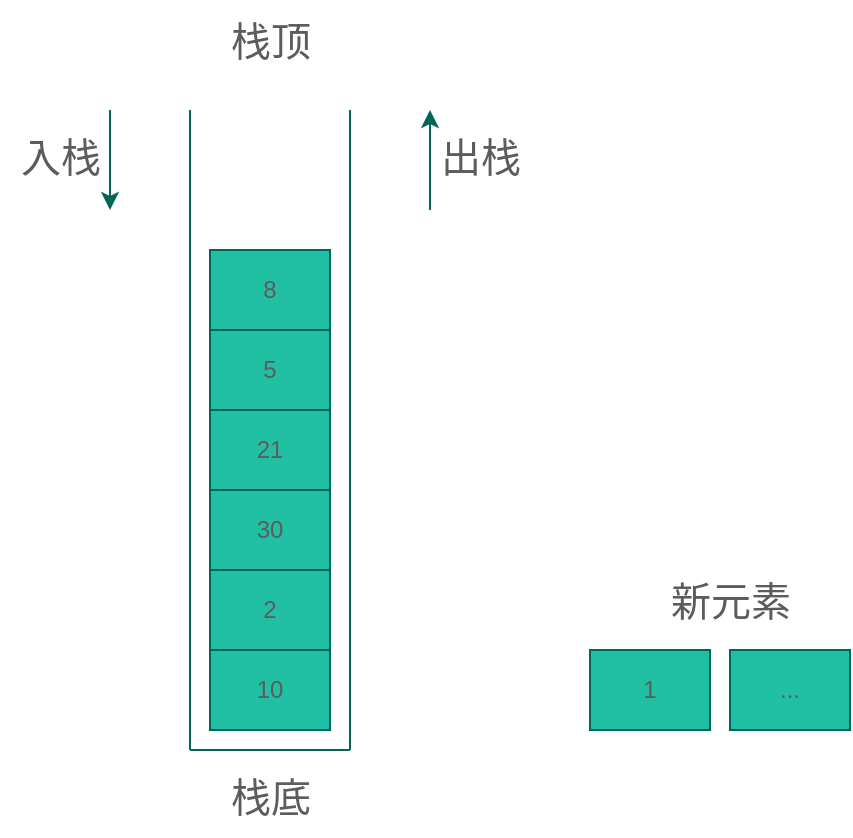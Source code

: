 <mxfile version="27.0.5">
  <diagram name="第 1 页" id="FyToPon9Wm2-XqfFhOSk">
    <mxGraphModel dx="1018" dy="674" grid="1" gridSize="10" guides="1" tooltips="1" connect="1" arrows="1" fold="1" page="1" pageScale="1" pageWidth="827" pageHeight="1169" math="0" shadow="0">
      <root>
        <mxCell id="0" />
        <mxCell id="1" parent="0" />
        <mxCell id="-WHN5wgj2qDuHclkZKBB-1" value="" style="endArrow=none;html=1;rounded=0;labelBackgroundColor=none;strokeColor=#006658;fontColor=default;" parent="1" edge="1">
          <mxGeometry width="50" height="50" relative="1" as="geometry">
            <mxPoint x="160" y="440" as="sourcePoint" />
            <mxPoint x="240" y="440" as="targetPoint" />
          </mxGeometry>
        </mxCell>
        <mxCell id="-WHN5wgj2qDuHclkZKBB-2" value="" style="endArrow=none;html=1;rounded=0;labelBackgroundColor=none;strokeColor=#006658;fontColor=default;" parent="1" edge="1">
          <mxGeometry width="50" height="50" relative="1" as="geometry">
            <mxPoint x="160" y="440" as="sourcePoint" />
            <mxPoint x="160" y="120" as="targetPoint" />
          </mxGeometry>
        </mxCell>
        <mxCell id="-WHN5wgj2qDuHclkZKBB-3" value="" style="endArrow=none;html=1;rounded=0;labelBackgroundColor=none;strokeColor=#006658;fontColor=default;" parent="1" edge="1">
          <mxGeometry width="50" height="50" relative="1" as="geometry">
            <mxPoint x="240" y="440" as="sourcePoint" />
            <mxPoint x="240" y="120" as="targetPoint" />
          </mxGeometry>
        </mxCell>
        <mxCell id="-WHN5wgj2qDuHclkZKBB-4" value="10" style="rounded=0;whiteSpace=wrap;html=1;labelBackgroundColor=none;fillColor=#21C0A5;strokeColor=#006658;fontColor=#5C5C5C;" parent="1" vertex="1">
          <mxGeometry x="170" y="390" width="60" height="40" as="geometry" />
        </mxCell>
        <mxCell id="-WHN5wgj2qDuHclkZKBB-5" value="2" style="rounded=0;whiteSpace=wrap;html=1;labelBackgroundColor=none;fillColor=#21C0A5;strokeColor=#006658;fontColor=#5C5C5C;" parent="1" vertex="1">
          <mxGeometry x="170" y="350" width="60" height="40" as="geometry" />
        </mxCell>
        <mxCell id="-WHN5wgj2qDuHclkZKBB-6" value="30" style="rounded=0;whiteSpace=wrap;html=1;labelBackgroundColor=none;fillColor=#21C0A5;strokeColor=#006658;fontColor=#5C5C5C;" parent="1" vertex="1">
          <mxGeometry x="170" y="310" width="60" height="40" as="geometry" />
        </mxCell>
        <mxCell id="-WHN5wgj2qDuHclkZKBB-7" value="21" style="rounded=0;whiteSpace=wrap;html=1;labelBackgroundColor=none;fillColor=#21C0A5;strokeColor=#006658;fontColor=#5C5C5C;" parent="1" vertex="1">
          <mxGeometry x="170" y="270" width="60" height="40" as="geometry" />
        </mxCell>
        <mxCell id="-WHN5wgj2qDuHclkZKBB-8" value="5" style="rounded=0;whiteSpace=wrap;html=1;labelBackgroundColor=none;fillColor=#21C0A5;strokeColor=#006658;fontColor=#5C5C5C;" parent="1" vertex="1">
          <mxGeometry x="170" y="230" width="60" height="40" as="geometry" />
        </mxCell>
        <mxCell id="-WHN5wgj2qDuHclkZKBB-9" value="8" style="rounded=0;whiteSpace=wrap;html=1;labelBackgroundColor=none;fillColor=#21C0A5;strokeColor=#006658;fontColor=#5C5C5C;" parent="1" vertex="1">
          <mxGeometry x="170" y="190" width="60" height="40" as="geometry" />
        </mxCell>
        <mxCell id="-WHN5wgj2qDuHclkZKBB-10" value="栈顶" style="text;html=1;align=center;verticalAlign=middle;resizable=0;points=[];autosize=1;strokeColor=none;fillColor=none;labelBackgroundColor=none;fontColor=#5C5C5C;fontSize=20;" parent="1" vertex="1">
          <mxGeometry x="170" y="65" width="60" height="40" as="geometry" />
        </mxCell>
        <mxCell id="-WHN5wgj2qDuHclkZKBB-11" value="栈底" style="text;html=1;align=center;verticalAlign=middle;resizable=0;points=[];autosize=1;strokeColor=none;fillColor=none;labelBackgroundColor=none;fontColor=#5C5C5C;fontSize=20;" parent="1" vertex="1">
          <mxGeometry x="170" y="443" width="60" height="40" as="geometry" />
        </mxCell>
        <mxCell id="-WHN5wgj2qDuHclkZKBB-12" value="" style="endArrow=classic;html=1;rounded=0;labelBackgroundColor=none;strokeColor=#006658;fontColor=default;" parent="1" edge="1">
          <mxGeometry width="50" height="50" relative="1" as="geometry">
            <mxPoint x="120" y="120" as="sourcePoint" />
            <mxPoint x="120" y="170" as="targetPoint" />
          </mxGeometry>
        </mxCell>
        <mxCell id="-WHN5wgj2qDuHclkZKBB-13" value="" style="endArrow=classic;html=1;rounded=0;labelBackgroundColor=none;strokeColor=#006658;fontColor=default;" parent="1" edge="1">
          <mxGeometry width="50" height="50" relative="1" as="geometry">
            <mxPoint x="280" y="170" as="sourcePoint" />
            <mxPoint x="280" y="120" as="targetPoint" />
          </mxGeometry>
        </mxCell>
        <mxCell id="-WHN5wgj2qDuHclkZKBB-14" value="入栈" style="text;html=1;align=center;verticalAlign=middle;resizable=0;points=[];autosize=1;strokeColor=none;fillColor=none;labelBackgroundColor=none;fontColor=#5C5C5C;fontSize=20;" parent="1" vertex="1">
          <mxGeometry x="65" y="123" width="60" height="40" as="geometry" />
        </mxCell>
        <mxCell id="-WHN5wgj2qDuHclkZKBB-15" value="出栈" style="text;html=1;align=center;verticalAlign=middle;resizable=0;points=[];autosize=1;strokeColor=none;fillColor=none;labelBackgroundColor=none;fontColor=#5C5C5C;fontSize=20;" parent="1" vertex="1">
          <mxGeometry x="275" y="123" width="60" height="40" as="geometry" />
        </mxCell>
        <mxCell id="-WHN5wgj2qDuHclkZKBB-16" value="1" style="rounded=0;whiteSpace=wrap;html=1;labelBackgroundColor=none;fillColor=#21C0A5;strokeColor=#006658;fontColor=#5C5C5C;" parent="1" vertex="1">
          <mxGeometry x="360" y="390" width="60" height="40" as="geometry" />
        </mxCell>
        <mxCell id="-WHN5wgj2qDuHclkZKBB-17" value="..." style="rounded=0;whiteSpace=wrap;html=1;labelBackgroundColor=none;fillColor=#21C0A5;strokeColor=#006658;fontColor=#5C5C5C;" parent="1" vertex="1">
          <mxGeometry x="430" y="390" width="60" height="40" as="geometry" />
        </mxCell>
        <mxCell id="-WHN5wgj2qDuHclkZKBB-18" value="新元素" style="text;html=1;align=center;verticalAlign=middle;resizable=0;points=[];autosize=1;strokeColor=none;fillColor=none;labelBackgroundColor=none;fontColor=#5C5C5C;fontSize=20;" parent="1" vertex="1">
          <mxGeometry x="390" y="345" width="80" height="40" as="geometry" />
        </mxCell>
      </root>
    </mxGraphModel>
  </diagram>
</mxfile>
